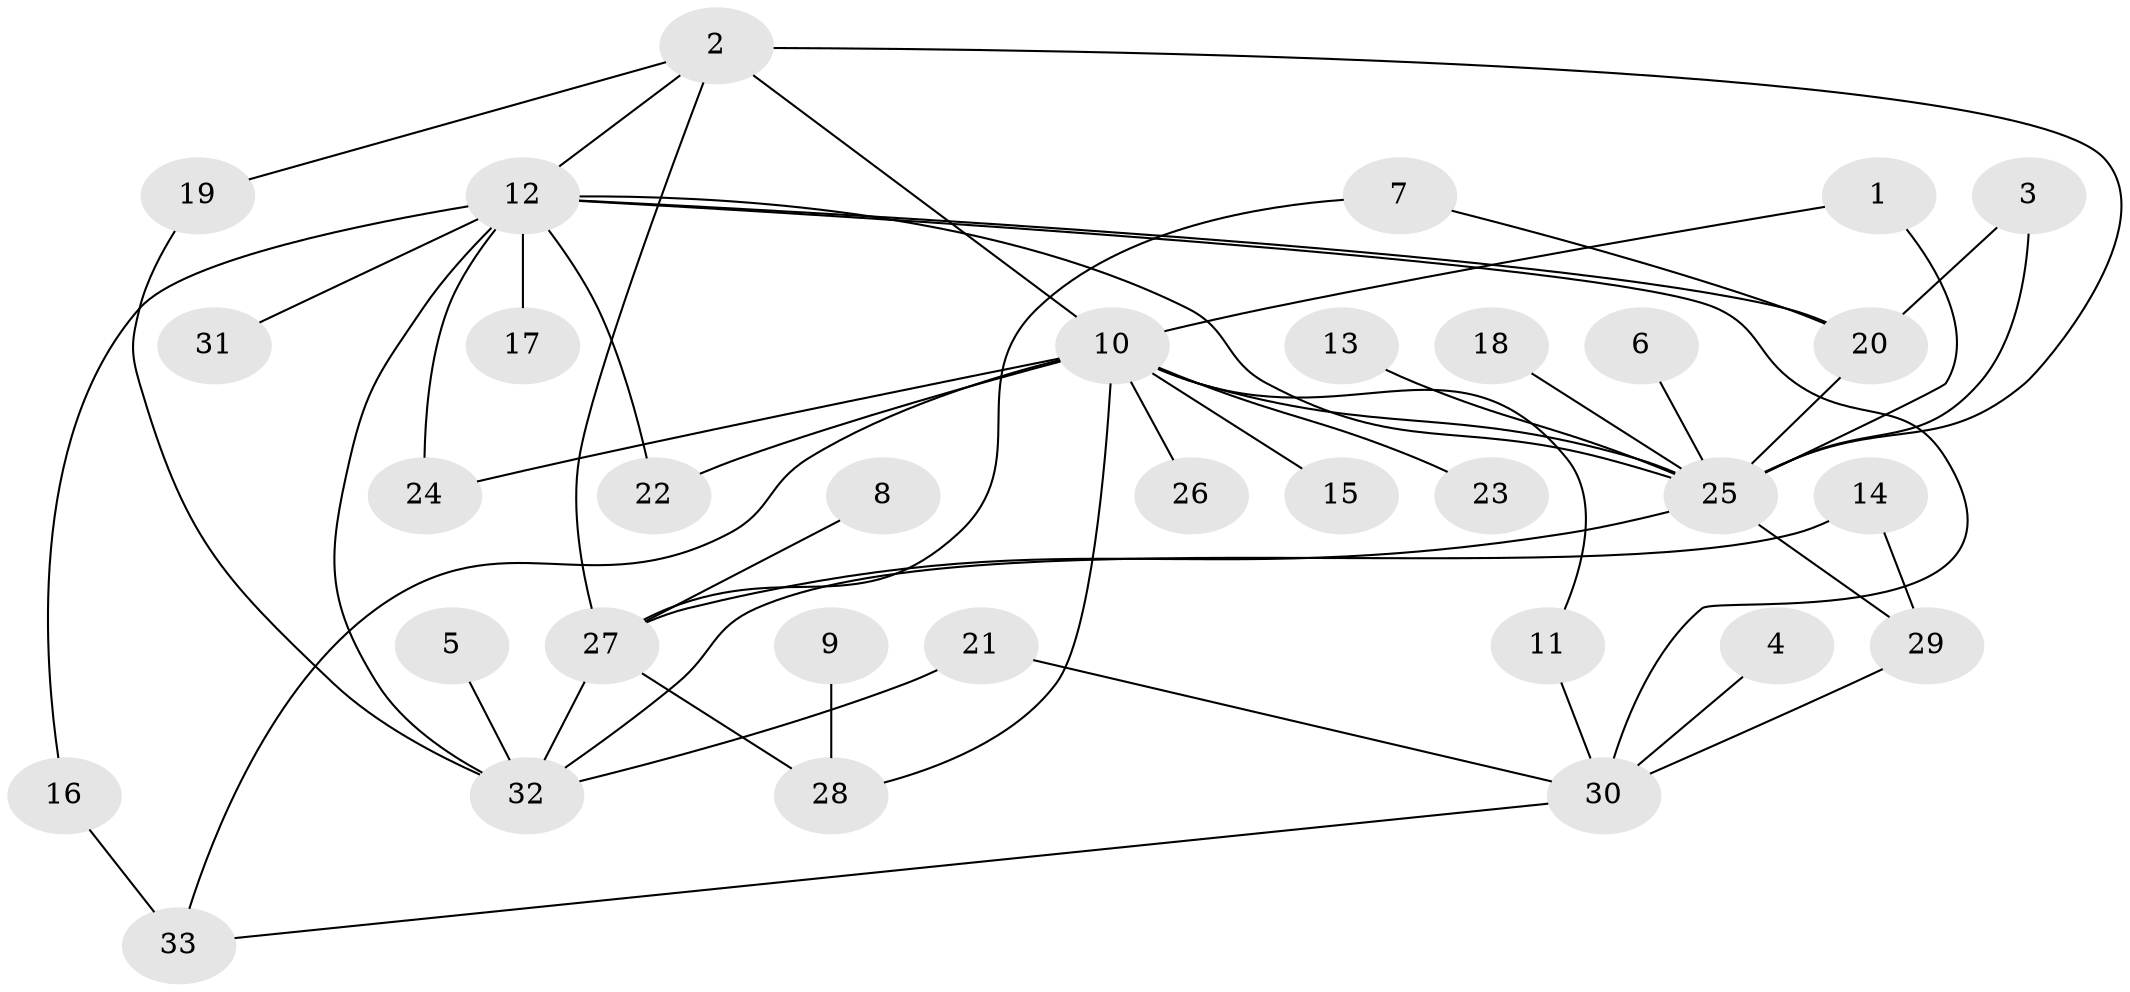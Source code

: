 // original degree distribution, {7: 0.046153846153846156, 15: 0.015384615384615385, 4: 0.046153846153846156, 5: 0.06153846153846154, 3: 0.16923076923076924, 1: 0.35384615384615387, 8: 0.015384615384615385, 10: 0.015384615384615385, 2: 0.27692307692307694}
// Generated by graph-tools (version 1.1) at 2025/49/03/09/25 03:49:50]
// undirected, 33 vertices, 50 edges
graph export_dot {
graph [start="1"]
  node [color=gray90,style=filled];
  1;
  2;
  3;
  4;
  5;
  6;
  7;
  8;
  9;
  10;
  11;
  12;
  13;
  14;
  15;
  16;
  17;
  18;
  19;
  20;
  21;
  22;
  23;
  24;
  25;
  26;
  27;
  28;
  29;
  30;
  31;
  32;
  33;
  1 -- 10 [weight=1.0];
  1 -- 25 [weight=2.0];
  2 -- 10 [weight=1.0];
  2 -- 12 [weight=1.0];
  2 -- 19 [weight=1.0];
  2 -- 25 [weight=1.0];
  2 -- 27 [weight=1.0];
  3 -- 20 [weight=1.0];
  3 -- 25 [weight=1.0];
  4 -- 30 [weight=1.0];
  5 -- 32 [weight=1.0];
  6 -- 25 [weight=1.0];
  7 -- 20 [weight=1.0];
  7 -- 27 [weight=1.0];
  8 -- 27 [weight=1.0];
  9 -- 28 [weight=1.0];
  10 -- 11 [weight=1.0];
  10 -- 15 [weight=1.0];
  10 -- 22 [weight=1.0];
  10 -- 23 [weight=1.0];
  10 -- 24 [weight=1.0];
  10 -- 25 [weight=1.0];
  10 -- 26 [weight=1.0];
  10 -- 28 [weight=1.0];
  10 -- 33 [weight=1.0];
  11 -- 30 [weight=1.0];
  12 -- 16 [weight=1.0];
  12 -- 17 [weight=2.0];
  12 -- 20 [weight=1.0];
  12 -- 22 [weight=1.0];
  12 -- 24 [weight=1.0];
  12 -- 25 [weight=1.0];
  12 -- 30 [weight=1.0];
  12 -- 31 [weight=1.0];
  12 -- 32 [weight=1.0];
  13 -- 25 [weight=1.0];
  14 -- 29 [weight=1.0];
  14 -- 32 [weight=1.0];
  16 -- 33 [weight=1.0];
  18 -- 25 [weight=1.0];
  19 -- 32 [weight=1.0];
  20 -- 25 [weight=1.0];
  21 -- 30 [weight=1.0];
  21 -- 32 [weight=1.0];
  25 -- 27 [weight=1.0];
  25 -- 29 [weight=2.0];
  27 -- 28 [weight=1.0];
  27 -- 32 [weight=1.0];
  29 -- 30 [weight=1.0];
  30 -- 33 [weight=1.0];
}
